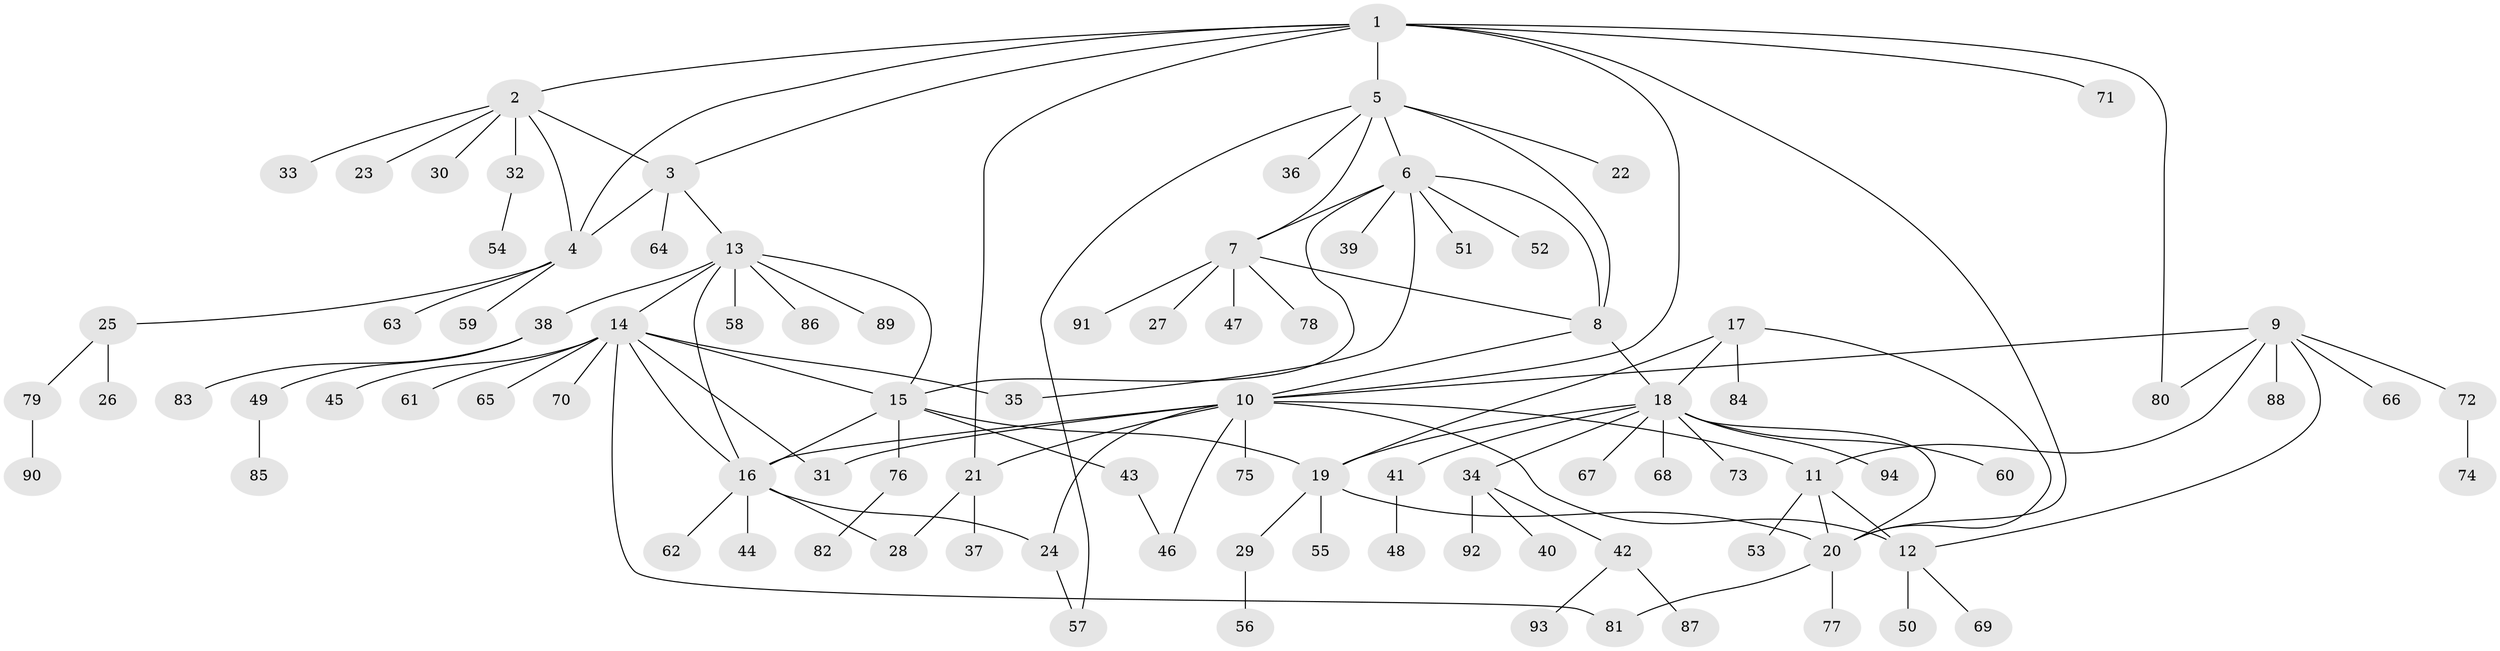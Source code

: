 // Generated by graph-tools (version 1.1) at 2025/02/03/09/25 03:02:41]
// undirected, 94 vertices, 123 edges
graph export_dot {
graph [start="1"]
  node [color=gray90,style=filled];
  1;
  2;
  3;
  4;
  5;
  6;
  7;
  8;
  9;
  10;
  11;
  12;
  13;
  14;
  15;
  16;
  17;
  18;
  19;
  20;
  21;
  22;
  23;
  24;
  25;
  26;
  27;
  28;
  29;
  30;
  31;
  32;
  33;
  34;
  35;
  36;
  37;
  38;
  39;
  40;
  41;
  42;
  43;
  44;
  45;
  46;
  47;
  48;
  49;
  50;
  51;
  52;
  53;
  54;
  55;
  56;
  57;
  58;
  59;
  60;
  61;
  62;
  63;
  64;
  65;
  66;
  67;
  68;
  69;
  70;
  71;
  72;
  73;
  74;
  75;
  76;
  77;
  78;
  79;
  80;
  81;
  82;
  83;
  84;
  85;
  86;
  87;
  88;
  89;
  90;
  91;
  92;
  93;
  94;
  1 -- 2;
  1 -- 3;
  1 -- 4;
  1 -- 5;
  1 -- 10;
  1 -- 20;
  1 -- 21;
  1 -- 71;
  1 -- 80;
  2 -- 3;
  2 -- 4;
  2 -- 23;
  2 -- 30;
  2 -- 32;
  2 -- 33;
  3 -- 4;
  3 -- 13;
  3 -- 64;
  4 -- 25;
  4 -- 59;
  4 -- 63;
  5 -- 6;
  5 -- 7;
  5 -- 8;
  5 -- 22;
  5 -- 36;
  5 -- 57;
  6 -- 7;
  6 -- 8;
  6 -- 15;
  6 -- 35;
  6 -- 39;
  6 -- 51;
  6 -- 52;
  7 -- 8;
  7 -- 27;
  7 -- 47;
  7 -- 78;
  7 -- 91;
  8 -- 10;
  8 -- 18;
  9 -- 10;
  9 -- 11;
  9 -- 12;
  9 -- 66;
  9 -- 72;
  9 -- 80;
  9 -- 88;
  10 -- 11;
  10 -- 12;
  10 -- 16;
  10 -- 21;
  10 -- 24;
  10 -- 31;
  10 -- 46;
  10 -- 75;
  11 -- 12;
  11 -- 20;
  11 -- 53;
  12 -- 50;
  12 -- 69;
  13 -- 14;
  13 -- 15;
  13 -- 16;
  13 -- 38;
  13 -- 58;
  13 -- 86;
  13 -- 89;
  14 -- 15;
  14 -- 16;
  14 -- 31;
  14 -- 35;
  14 -- 45;
  14 -- 61;
  14 -- 65;
  14 -- 70;
  14 -- 81;
  15 -- 16;
  15 -- 19;
  15 -- 43;
  15 -- 76;
  16 -- 24;
  16 -- 28;
  16 -- 44;
  16 -- 62;
  17 -- 18;
  17 -- 19;
  17 -- 20;
  17 -- 84;
  18 -- 19;
  18 -- 20;
  18 -- 34;
  18 -- 41;
  18 -- 60;
  18 -- 67;
  18 -- 68;
  18 -- 73;
  18 -- 94;
  19 -- 20;
  19 -- 29;
  19 -- 55;
  20 -- 77;
  20 -- 81;
  21 -- 28;
  21 -- 37;
  24 -- 57;
  25 -- 26;
  25 -- 79;
  29 -- 56;
  32 -- 54;
  34 -- 40;
  34 -- 42;
  34 -- 92;
  38 -- 49;
  38 -- 83;
  41 -- 48;
  42 -- 87;
  42 -- 93;
  43 -- 46;
  49 -- 85;
  72 -- 74;
  76 -- 82;
  79 -- 90;
}
